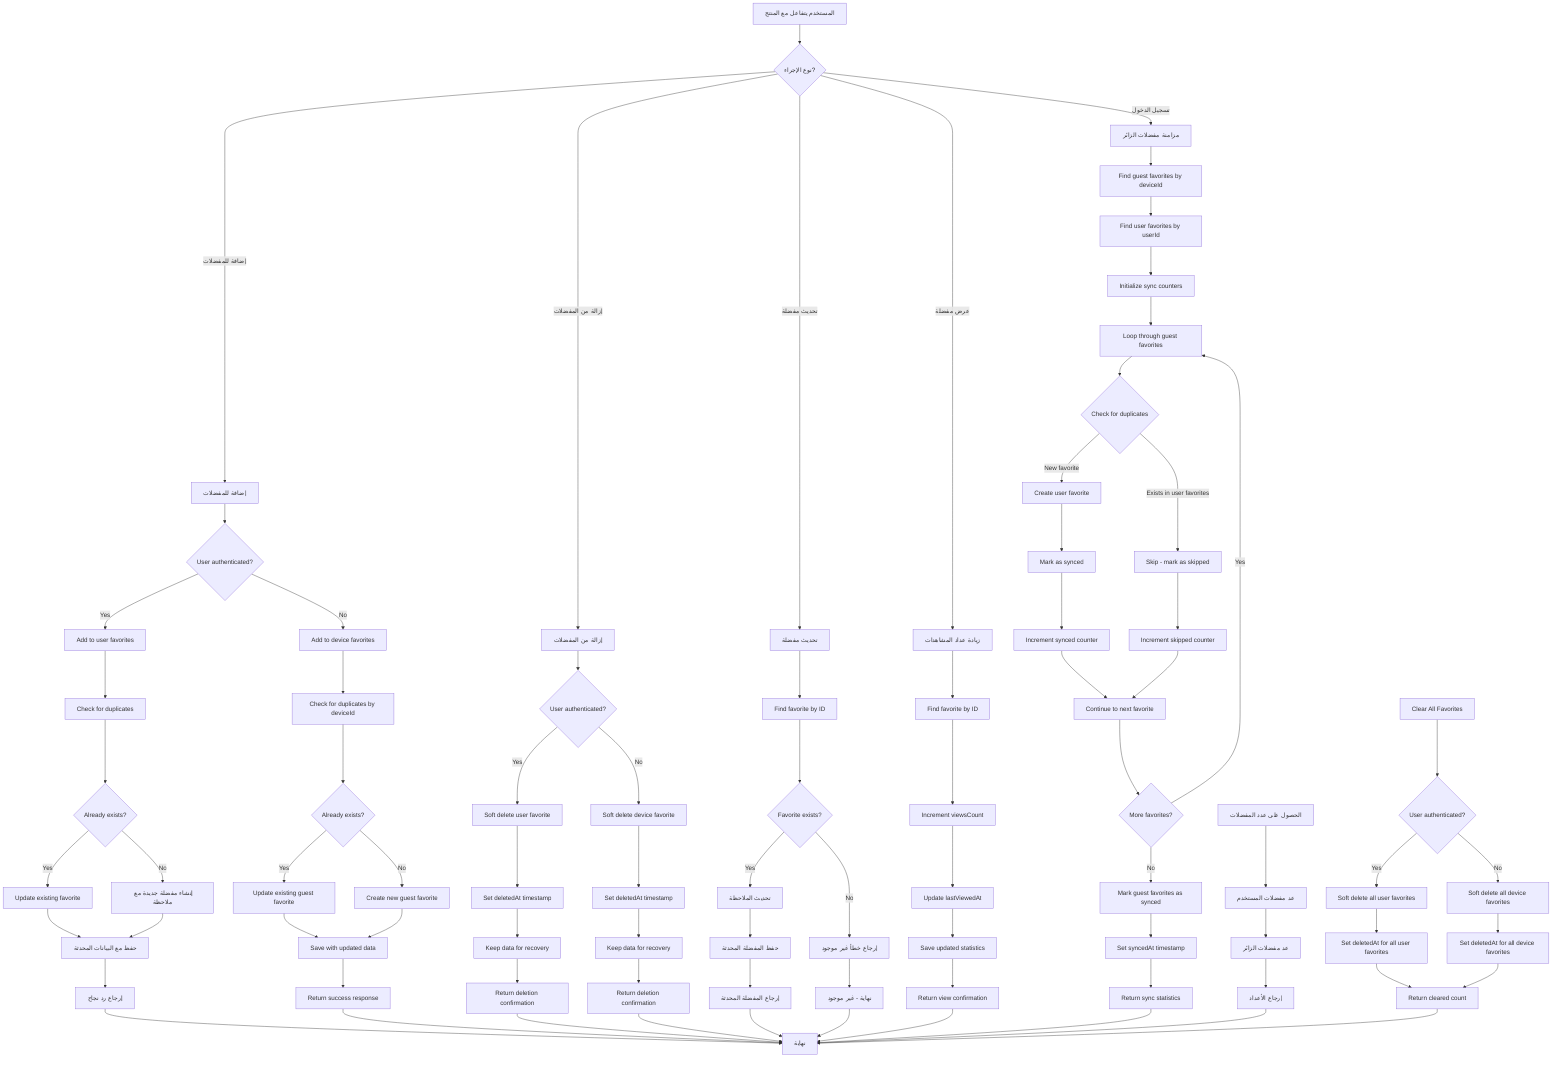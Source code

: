 %% Favorites Management & Sync Flow
%% View at https://mermaid.live
flowchart TD
  A[المستخدم يتفاعل مع المنتج] --> B{نوع الإجراء?}
  B -->|إضافة للمفضلات| C[إضافة للمفضلات]
  B -->|إزالة من المفضلات| D[إزالة من المفضلات]
  B -->|تحديث مفضلة| E[تحديث مفضلة]
  B -->|تسجيل الدخول| F[مزامنة مفضلات الزائر]
  B -->|عرض مفضلة| G[زيادة عداد المشاهدات]
  
  %% Add to Favorites Flow
  C --> C1{User authenticated?}
  C1 -->|Yes| C2[Add to user favorites]
  C1 -->|No| C3[Add to device favorites]
  
  C2 --> C4[Check for duplicates]
  C4 --> C5{Already exists?}
  C5 -->|Yes| C6[Update existing favorite]
  C5 -->|No| C7[إنشاء مفضلة جديدة مع ملاحظة]
  C6 --> C8[حفظ مع البيانات المحدثة]
  C7 --> C8
  C8 --> C9[إرجاع رد نجاح]
  
  C3 --> C10[Check for duplicates by deviceId]
  C10 --> C11{Already exists?}
  C11 -->|Yes| C12[Update existing guest favorite]
  C11 -->|No| C13[Create new guest favorite]
  C12 --> C14[Save with updated data]
  C13 --> C14
  C14 --> C15[Return success response]
  
  %% Remove from Favorites Flow
  D --> D1{User authenticated?}
  D1 -->|Yes| D2[Soft delete user favorite]
  D1 -->|No| D3[Soft delete device favorite]
  
  D2 --> D4[Set deletedAt timestamp]
  D4 --> D5[Keep data for recovery]
  D5 --> D6[Return deletion confirmation]
  
  D3 --> D7[Set deletedAt timestamp]
  D7 --> D8[Keep data for recovery]
  D8 --> D9[Return deletion confirmation]
  
  %% Update Favorite Flow
  E --> E1[Find favorite by ID]
  E1 --> E2{Favorite exists?}
  E2 -->|Yes| E3[تحديث الملاحظة]
  E2 -->|No| E4[إرجاع خطأ غير موجود]
  E3 --> E5[حفظ المفضلة المحدثة]
  E5 --> E6[إرجاع المفضلة المحدثة]
  E4 --> E7[نهاية - غير موجود]
  
  %% View Favorite Flow
  G --> G1[Find favorite by ID]
  G1 --> G2[Increment viewsCount]
  G2 --> G3[Update lastViewedAt]
  G3 --> G4[Save updated statistics]
  G4 --> G5[Return view confirmation]
  
  %% Sync Guest to User Flow
  F --> F1[Find guest favorites by deviceId]
  F1 --> F2[Find user favorites by userId]
  F2 --> F3[Initialize sync counters]
  F3 --> F4[Loop through guest favorites]
  F4 --> F5{Check for duplicates}
  F5 -->|Exists in user favorites| F6[Skip - mark as skipped]
  F5 -->|New favorite| F7[Create user favorite]
  F7 --> F8[Mark as synced]
  F8 --> F9[Increment synced counter]
  F6 --> F10[Increment skipped counter]
  F9 --> F11[Continue to next favorite]
  F10 --> F11
  F11 --> F12{More favorites?}
  F12 -->|Yes| F4
  F12 -->|No| F13[Mark guest favorites as synced]
  F13 --> F14[Set syncedAt timestamp]
  F14 --> F15[Return sync statistics]
  
  %% Count Favorites
  H[الحصول على عدد المفضلات] --> H1[عد مفضلات المستخدم]
  H1 --> H2[عد مفضلات الزائر]
  H2 --> H3[إرجاع الأعداد]
  
  %% Clear All Favorites
  J[Clear All Favorites] --> J1{User authenticated?}
  J1 -->|Yes| J2[Soft delete all user favorites]
  J1 -->|No| J3[Soft delete all device favorites]
  J2 --> J4[Set deletedAt for all user favorites]
  J3 --> J5[Set deletedAt for all device favorites]
  J4 --> J6[Return cleared count]
  J5 --> J6
  
  %% End points
  C9 --> Z[نهاية]
  C15 --> Z
  D6 --> Z
  D9 --> Z
  E6 --> Z
  E7 --> Z
  G5 --> Z
  F15 --> Z
  H3 --> Z
  J6 --> Z